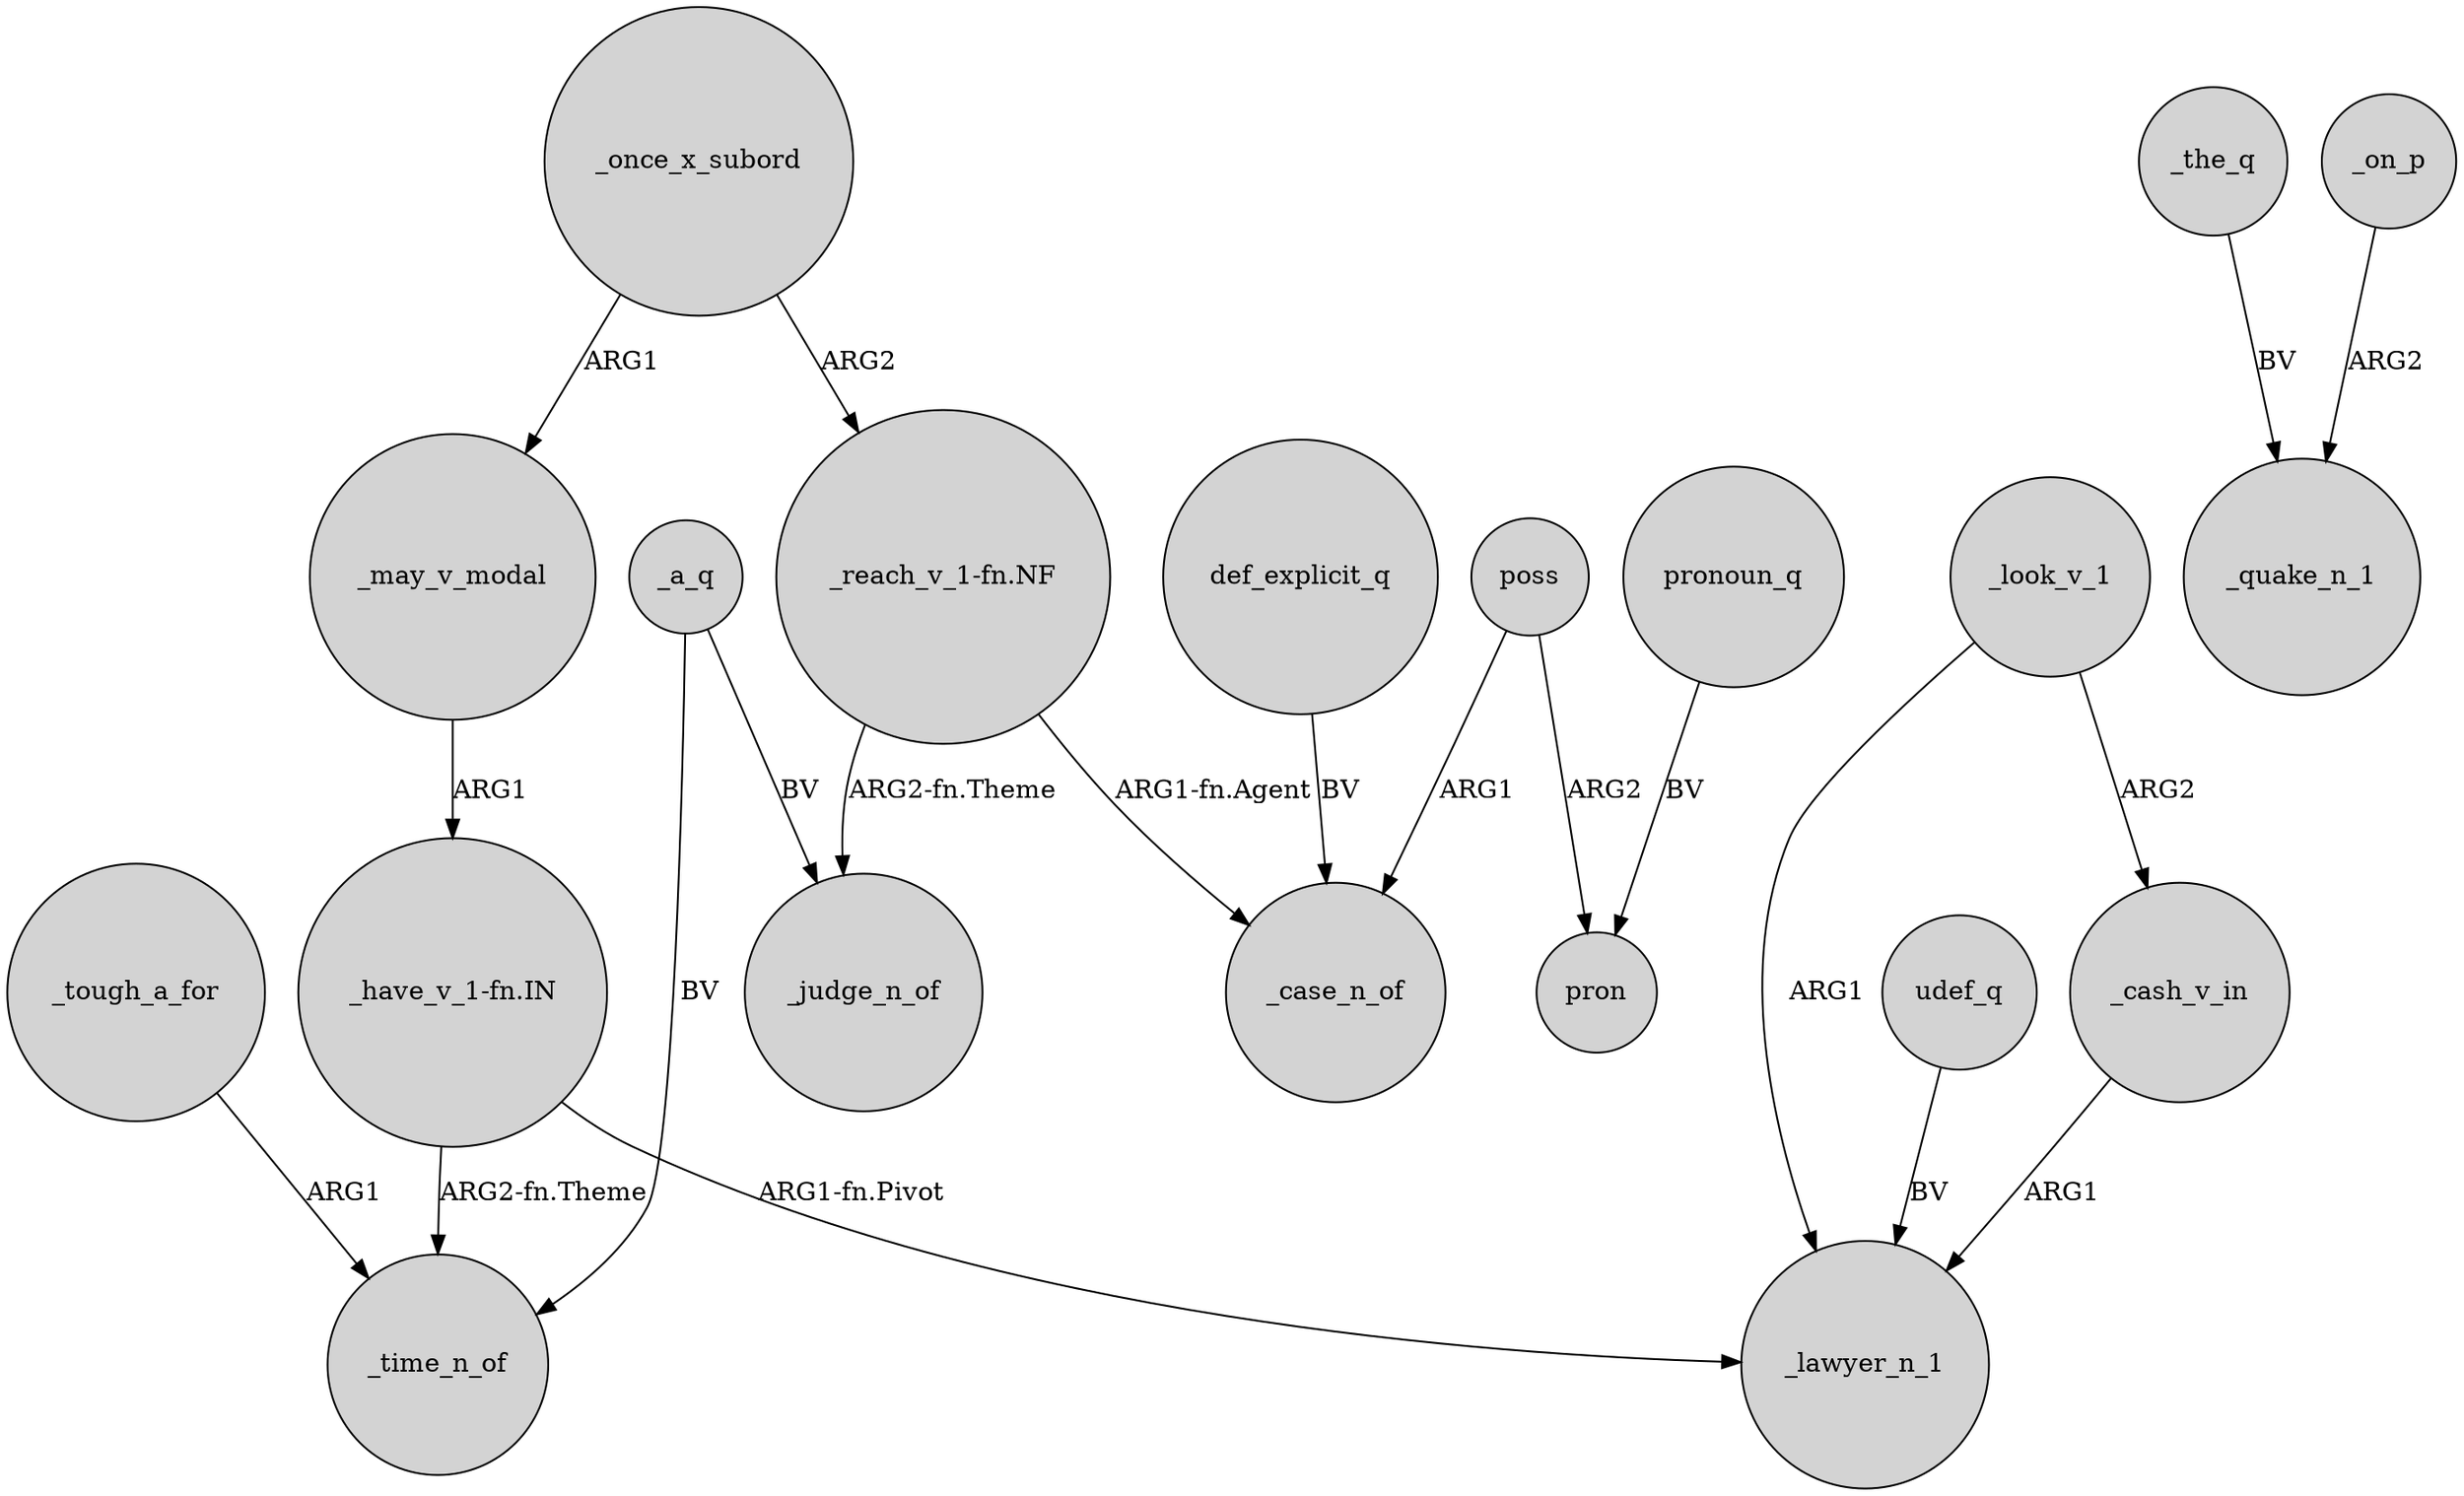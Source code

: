 digraph {
	node [shape=circle style=filled]
	"_have_v_1-fn.IN" -> _time_n_of [label="ARG2-fn.Theme"]
	poss -> pron [label=ARG2]
	"_reach_v_1-fn.NF" -> _judge_n_of [label="ARG2-fn.Theme"]
	_the_q -> _quake_n_1 [label=BV]
	_once_x_subord -> "_reach_v_1-fn.NF" [label=ARG2]
	poss -> _case_n_of [label=ARG1]
	"_have_v_1-fn.IN" -> _lawyer_n_1 [label="ARG1-fn.Pivot"]
	_tough_a_for -> _time_n_of [label=ARG1]
	_may_v_modal -> "_have_v_1-fn.IN" [label=ARG1]
	_a_q -> _time_n_of [label=BV]
	_once_x_subord -> _may_v_modal [label=ARG1]
	"_reach_v_1-fn.NF" -> _case_n_of [label="ARG1-fn.Agent"]
	_a_q -> _judge_n_of [label=BV]
	pronoun_q -> pron [label=BV]
	_cash_v_in -> _lawyer_n_1 [label=ARG1]
	udef_q -> _lawyer_n_1 [label=BV]
	_look_v_1 -> _lawyer_n_1 [label=ARG1]
	_on_p -> _quake_n_1 [label=ARG2]
	def_explicit_q -> _case_n_of [label=BV]
	_look_v_1 -> _cash_v_in [label=ARG2]
}
